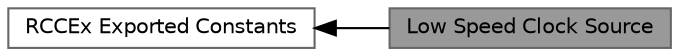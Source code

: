 digraph "Low Speed Clock Source"
{
 // LATEX_PDF_SIZE
  bgcolor="transparent";
  edge [fontname=Helvetica,fontsize=10,labelfontname=Helvetica,labelfontsize=10];
  node [fontname=Helvetica,fontsize=10,shape=box,height=0.2,width=0.4];
  rankdir=LR;
  Node2 [id="Node000002",label="RCCEx Exported Constants",height=0.2,width=0.4,color="grey40", fillcolor="white", style="filled",URL="$group___r_c_c_ex___exported___constants.html",tooltip=" "];
  Node1 [id="Node000001",label="Low Speed Clock Source",height=0.2,width=0.4,color="gray40", fillcolor="grey60", style="filled", fontcolor="black",tooltip=" "];
  Node2->Node1 [shape=plaintext, dir="back", style="solid"];
}
